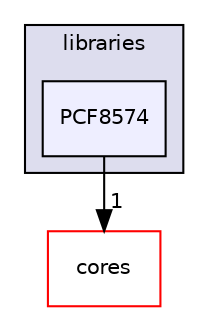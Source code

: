 digraph "libraries/PCF8574" {
  compound=true
  node [ fontsize="10", fontname="Helvetica"];
  edge [ labelfontsize="10", labelfontname="Helvetica"];
  subgraph clusterdir_bc0718b08fb2015b8e59c47b2805f60c {
    graph [ bgcolor="#ddddee", pencolor="black", label="libraries" fontname="Helvetica", fontsize="10", URL="dir_bc0718b08fb2015b8e59c47b2805f60c.html"]
  dir_0f50872039ce7a43bbd36f6adc5b710d [shape=box, label="PCF8574", style="filled", fillcolor="#eeeeff", pencolor="black", URL="dir_0f50872039ce7a43bbd36f6adc5b710d.html"];
  }
  dir_51d9c9f08f6806a0f97badf342e5b4d7 [shape=box label="cores" fillcolor="white" style="filled" color="red" URL="dir_51d9c9f08f6806a0f97badf342e5b4d7.html"];
  dir_0f50872039ce7a43bbd36f6adc5b710d->dir_51d9c9f08f6806a0f97badf342e5b4d7 [headlabel="1", labeldistance=1.5 headhref="dir_000063_000000.html"];
}
